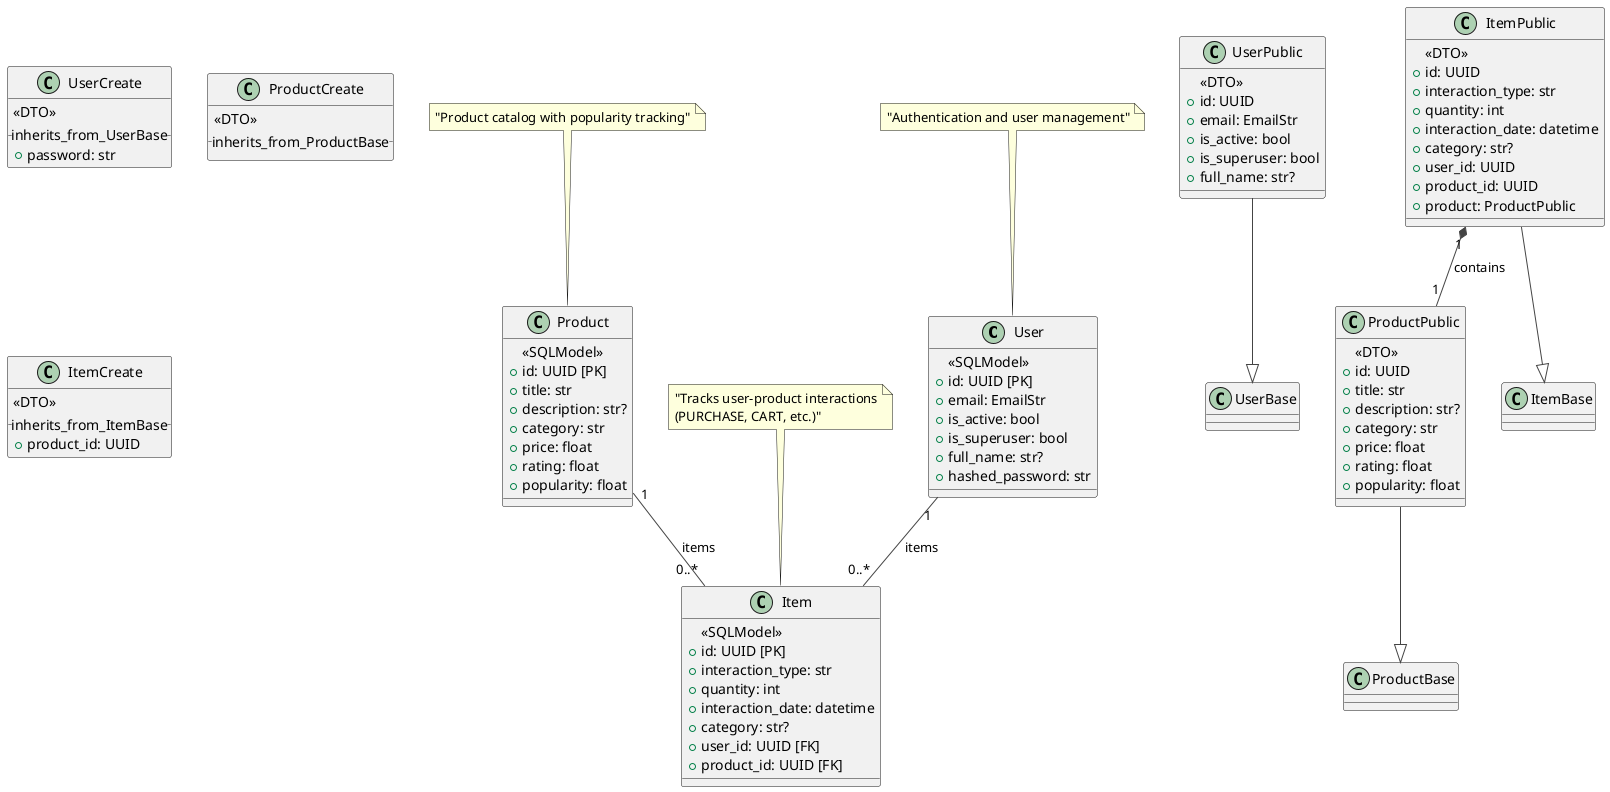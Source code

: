 @startuml ECommerceModels

' Enable stereotypes to show SQLModel classes
skinparam class {
    BackgroundColor<<SQLModel>> #F8F8F8
    BorderColor<<SQLModel>> #444444
    ArrowColor #444444
}

' Define classes with their fields and relationships
class User {
    <<SQLModel>>
    + id: UUID [PK]
    + email: EmailStr
    + is_active: bool
    + is_superuser: bool
    + full_name: str?
    + hashed_password: str
}

class Product {
    <<SQLModel>>
    + id: UUID [PK]
    + title: str
    + description: str?
    + category: str
    + price: float
    + rating: float
    + popularity: float
}

class Item {
    <<SQLModel>>
    + id: UUID [PK]
    + interaction_type: str
    + quantity: int
    + interaction_date: datetime
    + category: str?
    + user_id: UUID [FK]
    + product_id: UUID [FK]
}

' Public models (DTOs)
class UserPublic {
    <<DTO>>
    + id: UUID
    + email: EmailStr
    + is_active: bool
    + is_superuser: bool
    + full_name: str?
}

class ProductPublic {
    <<DTO>>
    + id: UUID
    + title: str
    + description: str?
    + category: str
    + price: float
    + rating: float
    + popularity: float
}

class ItemPublic {
    <<DTO>>
    + id: UUID
    + interaction_type: str
    + quantity: int
    + interaction_date: datetime
    + category: str?
    + user_id: UUID
    + product_id: UUID
    + product: ProductPublic
}

' Relationships
User "1" -- "0..*" Item : "items"
Product "1" -- "0..*" Item : "items"

' Inheritance relationships
UserPublic --|> UserBase
ProductPublic --|> ProductBase
ItemPublic --|> ItemBase

' DTO relationships
ItemPublic "1" *-- "1" ProductPublic : contains

' Create/Update models
class UserCreate {
    <<DTO>>
    __inherits_from_UserBase__
    + password: str
}

class ProductCreate {
    <<DTO>>
    __inherits_from_ProductBase__
}

class ItemCreate {
    <<DTO>>
    __inherits_from_ItemBase__
    + product_id: UUID
}

' Notes
note top of User: "Authentication and user management"
note top of Product: "Product catalog with popularity tracking"
note top of Item: "Tracks user-product interactions\n(PURCHASE, CART, etc.)"

@enduml